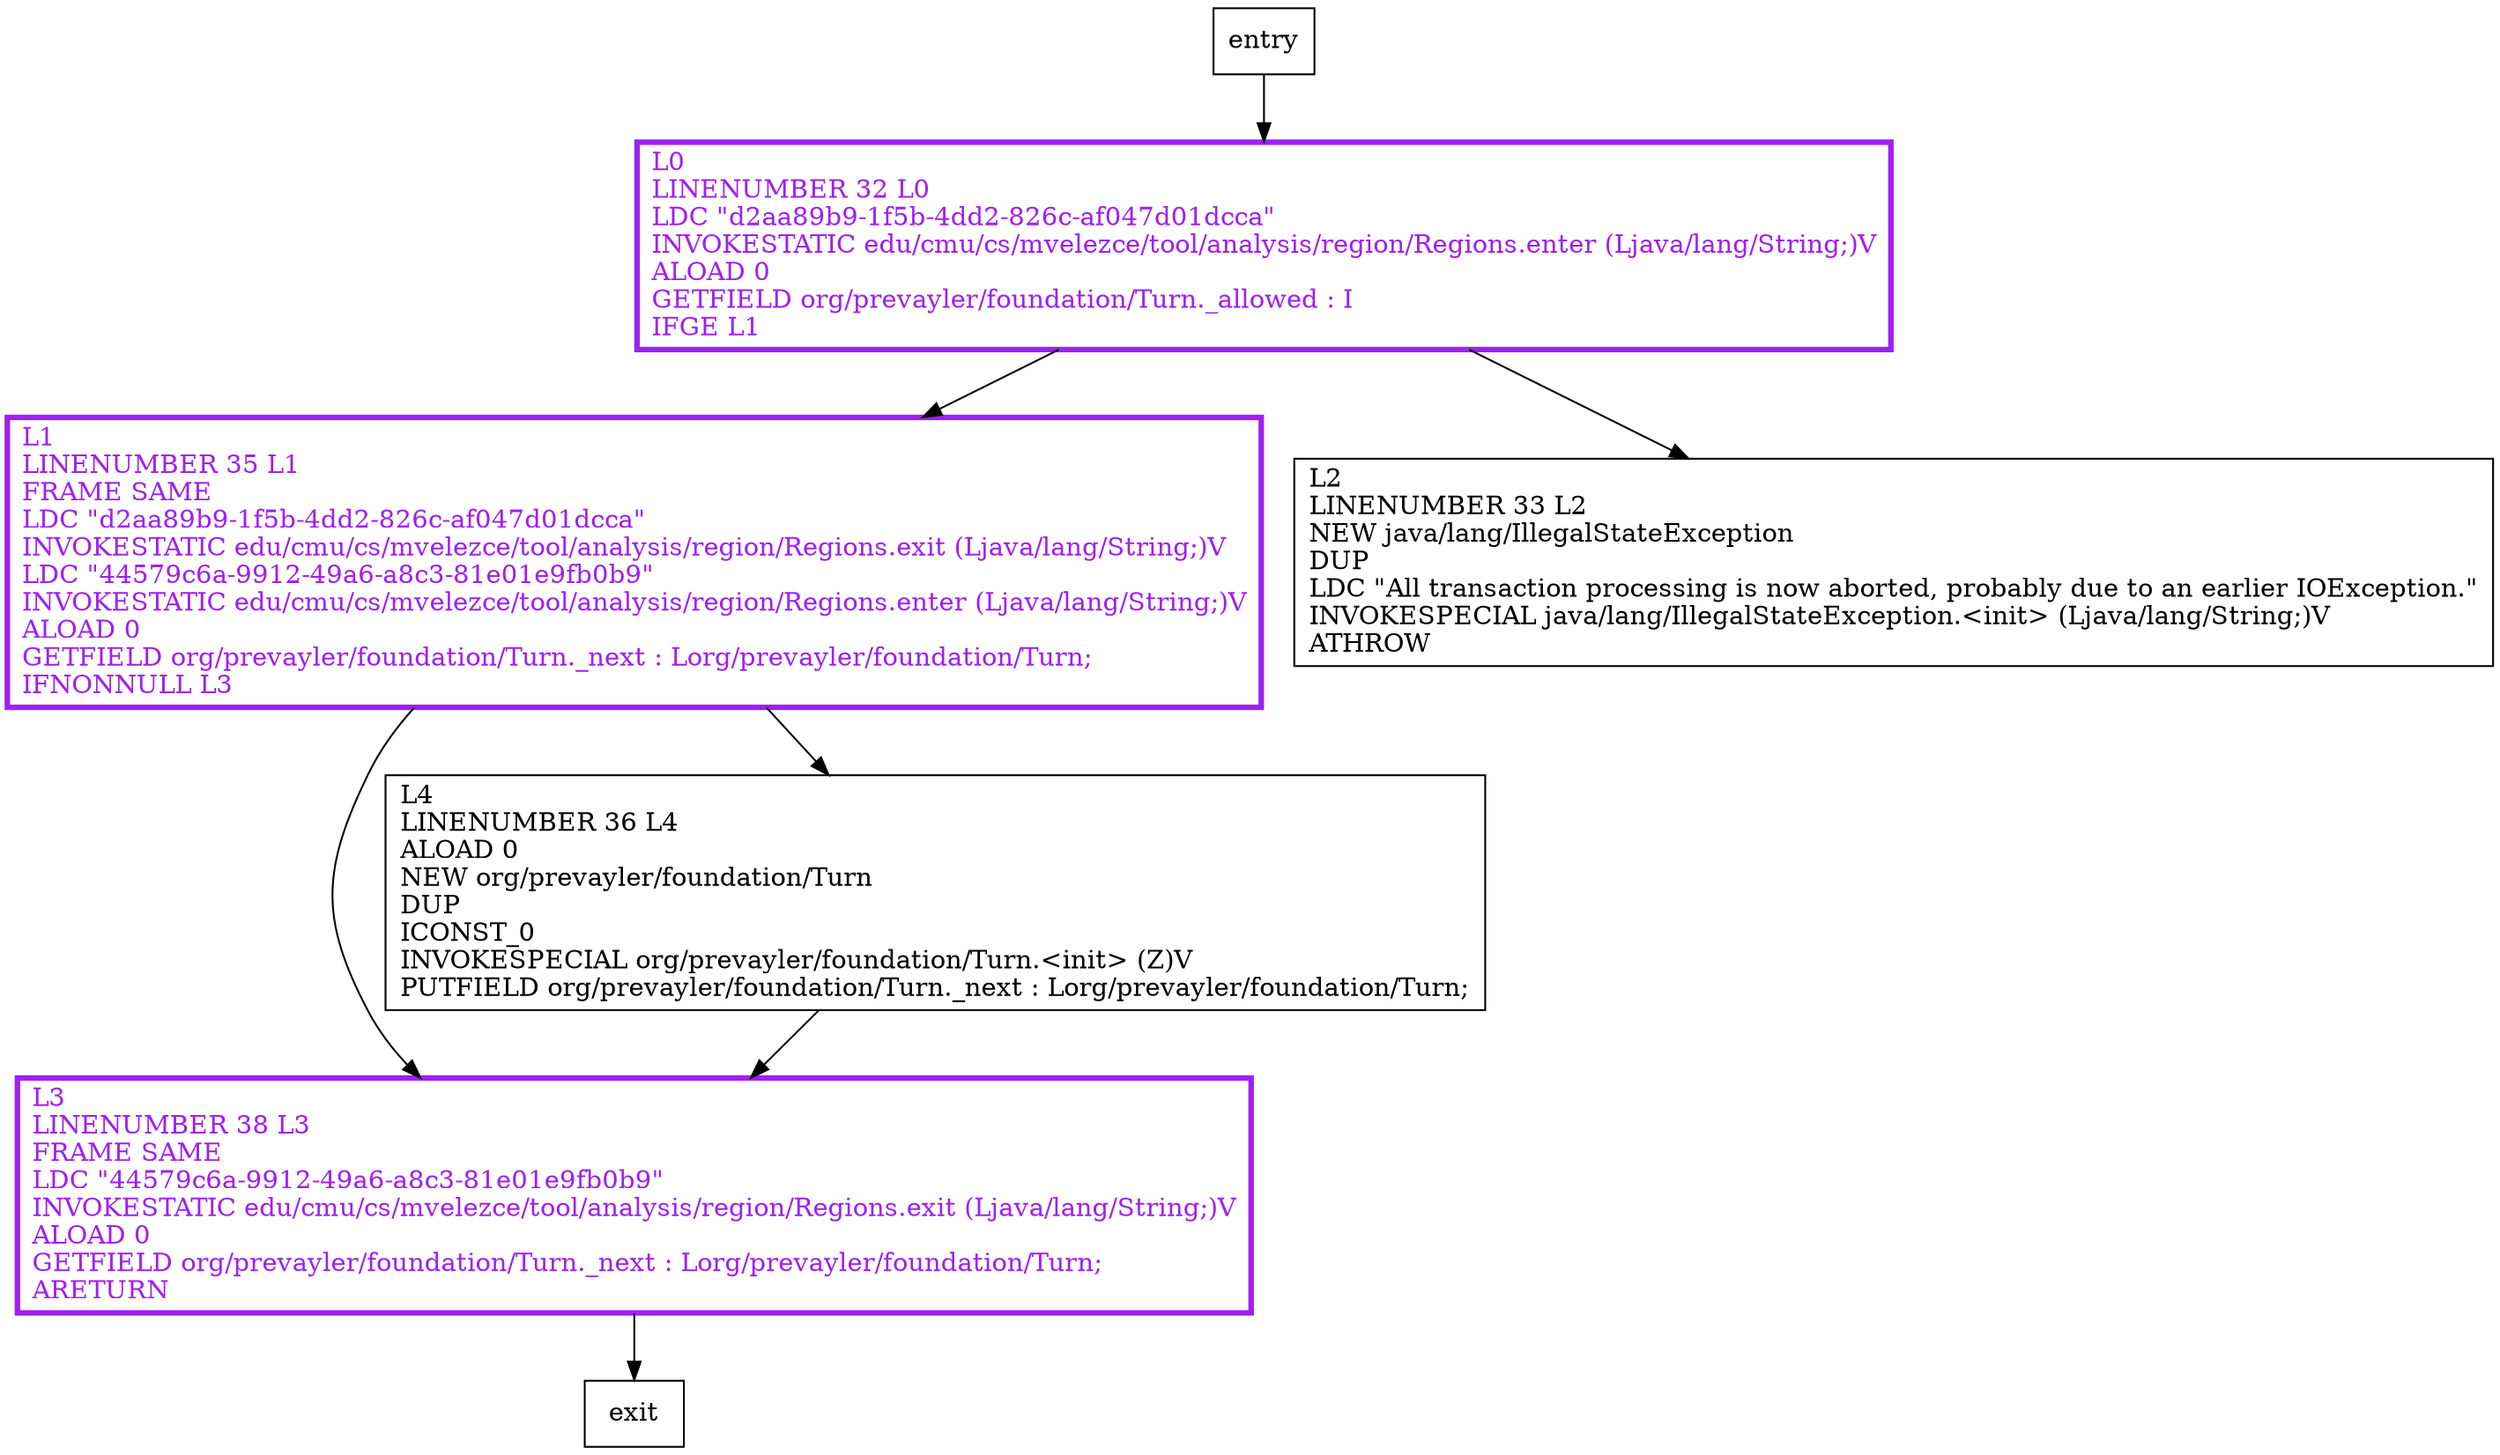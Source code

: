 digraph next {
node [shape=record];
689588113 [label="L3\lLINENUMBER 38 L3\lFRAME SAME\lLDC \"44579c6a-9912-49a6-a8c3-81e01e9fb0b9\"\lINVOKESTATIC edu/cmu/cs/mvelezce/tool/analysis/region/Regions.exit (Ljava/lang/String;)V\lALOAD 0\lGETFIELD org/prevayler/foundation/Turn._next : Lorg/prevayler/foundation/Turn;\lARETURN\l"];
891327883 [label="L1\lLINENUMBER 35 L1\lFRAME SAME\lLDC \"d2aa89b9-1f5b-4dd2-826c-af047d01dcca\"\lINVOKESTATIC edu/cmu/cs/mvelezce/tool/analysis/region/Regions.exit (Ljava/lang/String;)V\lLDC \"44579c6a-9912-49a6-a8c3-81e01e9fb0b9\"\lINVOKESTATIC edu/cmu/cs/mvelezce/tool/analysis/region/Regions.enter (Ljava/lang/String;)V\lALOAD 0\lGETFIELD org/prevayler/foundation/Turn._next : Lorg/prevayler/foundation/Turn;\lIFNONNULL L3\l"];
1969958288 [label="L0\lLINENUMBER 32 L0\lLDC \"d2aa89b9-1f5b-4dd2-826c-af047d01dcca\"\lINVOKESTATIC edu/cmu/cs/mvelezce/tool/analysis/region/Regions.enter (Ljava/lang/String;)V\lALOAD 0\lGETFIELD org/prevayler/foundation/Turn._allowed : I\lIFGE L1\l"];
95545487 [label="L4\lLINENUMBER 36 L4\lALOAD 0\lNEW org/prevayler/foundation/Turn\lDUP\lICONST_0\lINVOKESPECIAL org/prevayler/foundation/Turn.\<init\> (Z)V\lPUTFIELD org/prevayler/foundation/Turn._next : Lorg/prevayler/foundation/Turn;\l"];
1824931880 [label="L2\lLINENUMBER 33 L2\lNEW java/lang/IllegalStateException\lDUP\lLDC \"All transaction processing is now aborted, probably due to an earlier IOException.\"\lINVOKESPECIAL java/lang/IllegalStateException.\<init\> (Ljava/lang/String;)V\lATHROW\l"];
entry;
exit;
entry -> 1969958288;
689588113 -> exit;
891327883 -> 689588113;
891327883 -> 95545487;
1969958288 -> 891327883;
1969958288 -> 1824931880;
95545487 -> 689588113;
689588113[fontcolor="purple", penwidth=3, color="purple"];
891327883[fontcolor="purple", penwidth=3, color="purple"];
1969958288[fontcolor="purple", penwidth=3, color="purple"];
}
